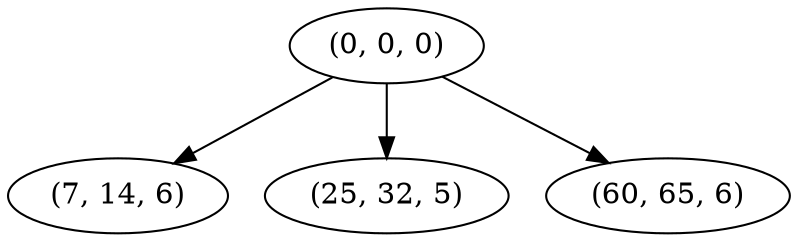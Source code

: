digraph tree {
    "(0, 0, 0)";
    "(7, 14, 6)";
    "(25, 32, 5)";
    "(60, 65, 6)";
    "(0, 0, 0)" -> "(7, 14, 6)";
    "(0, 0, 0)" -> "(25, 32, 5)";
    "(0, 0, 0)" -> "(60, 65, 6)";
}
